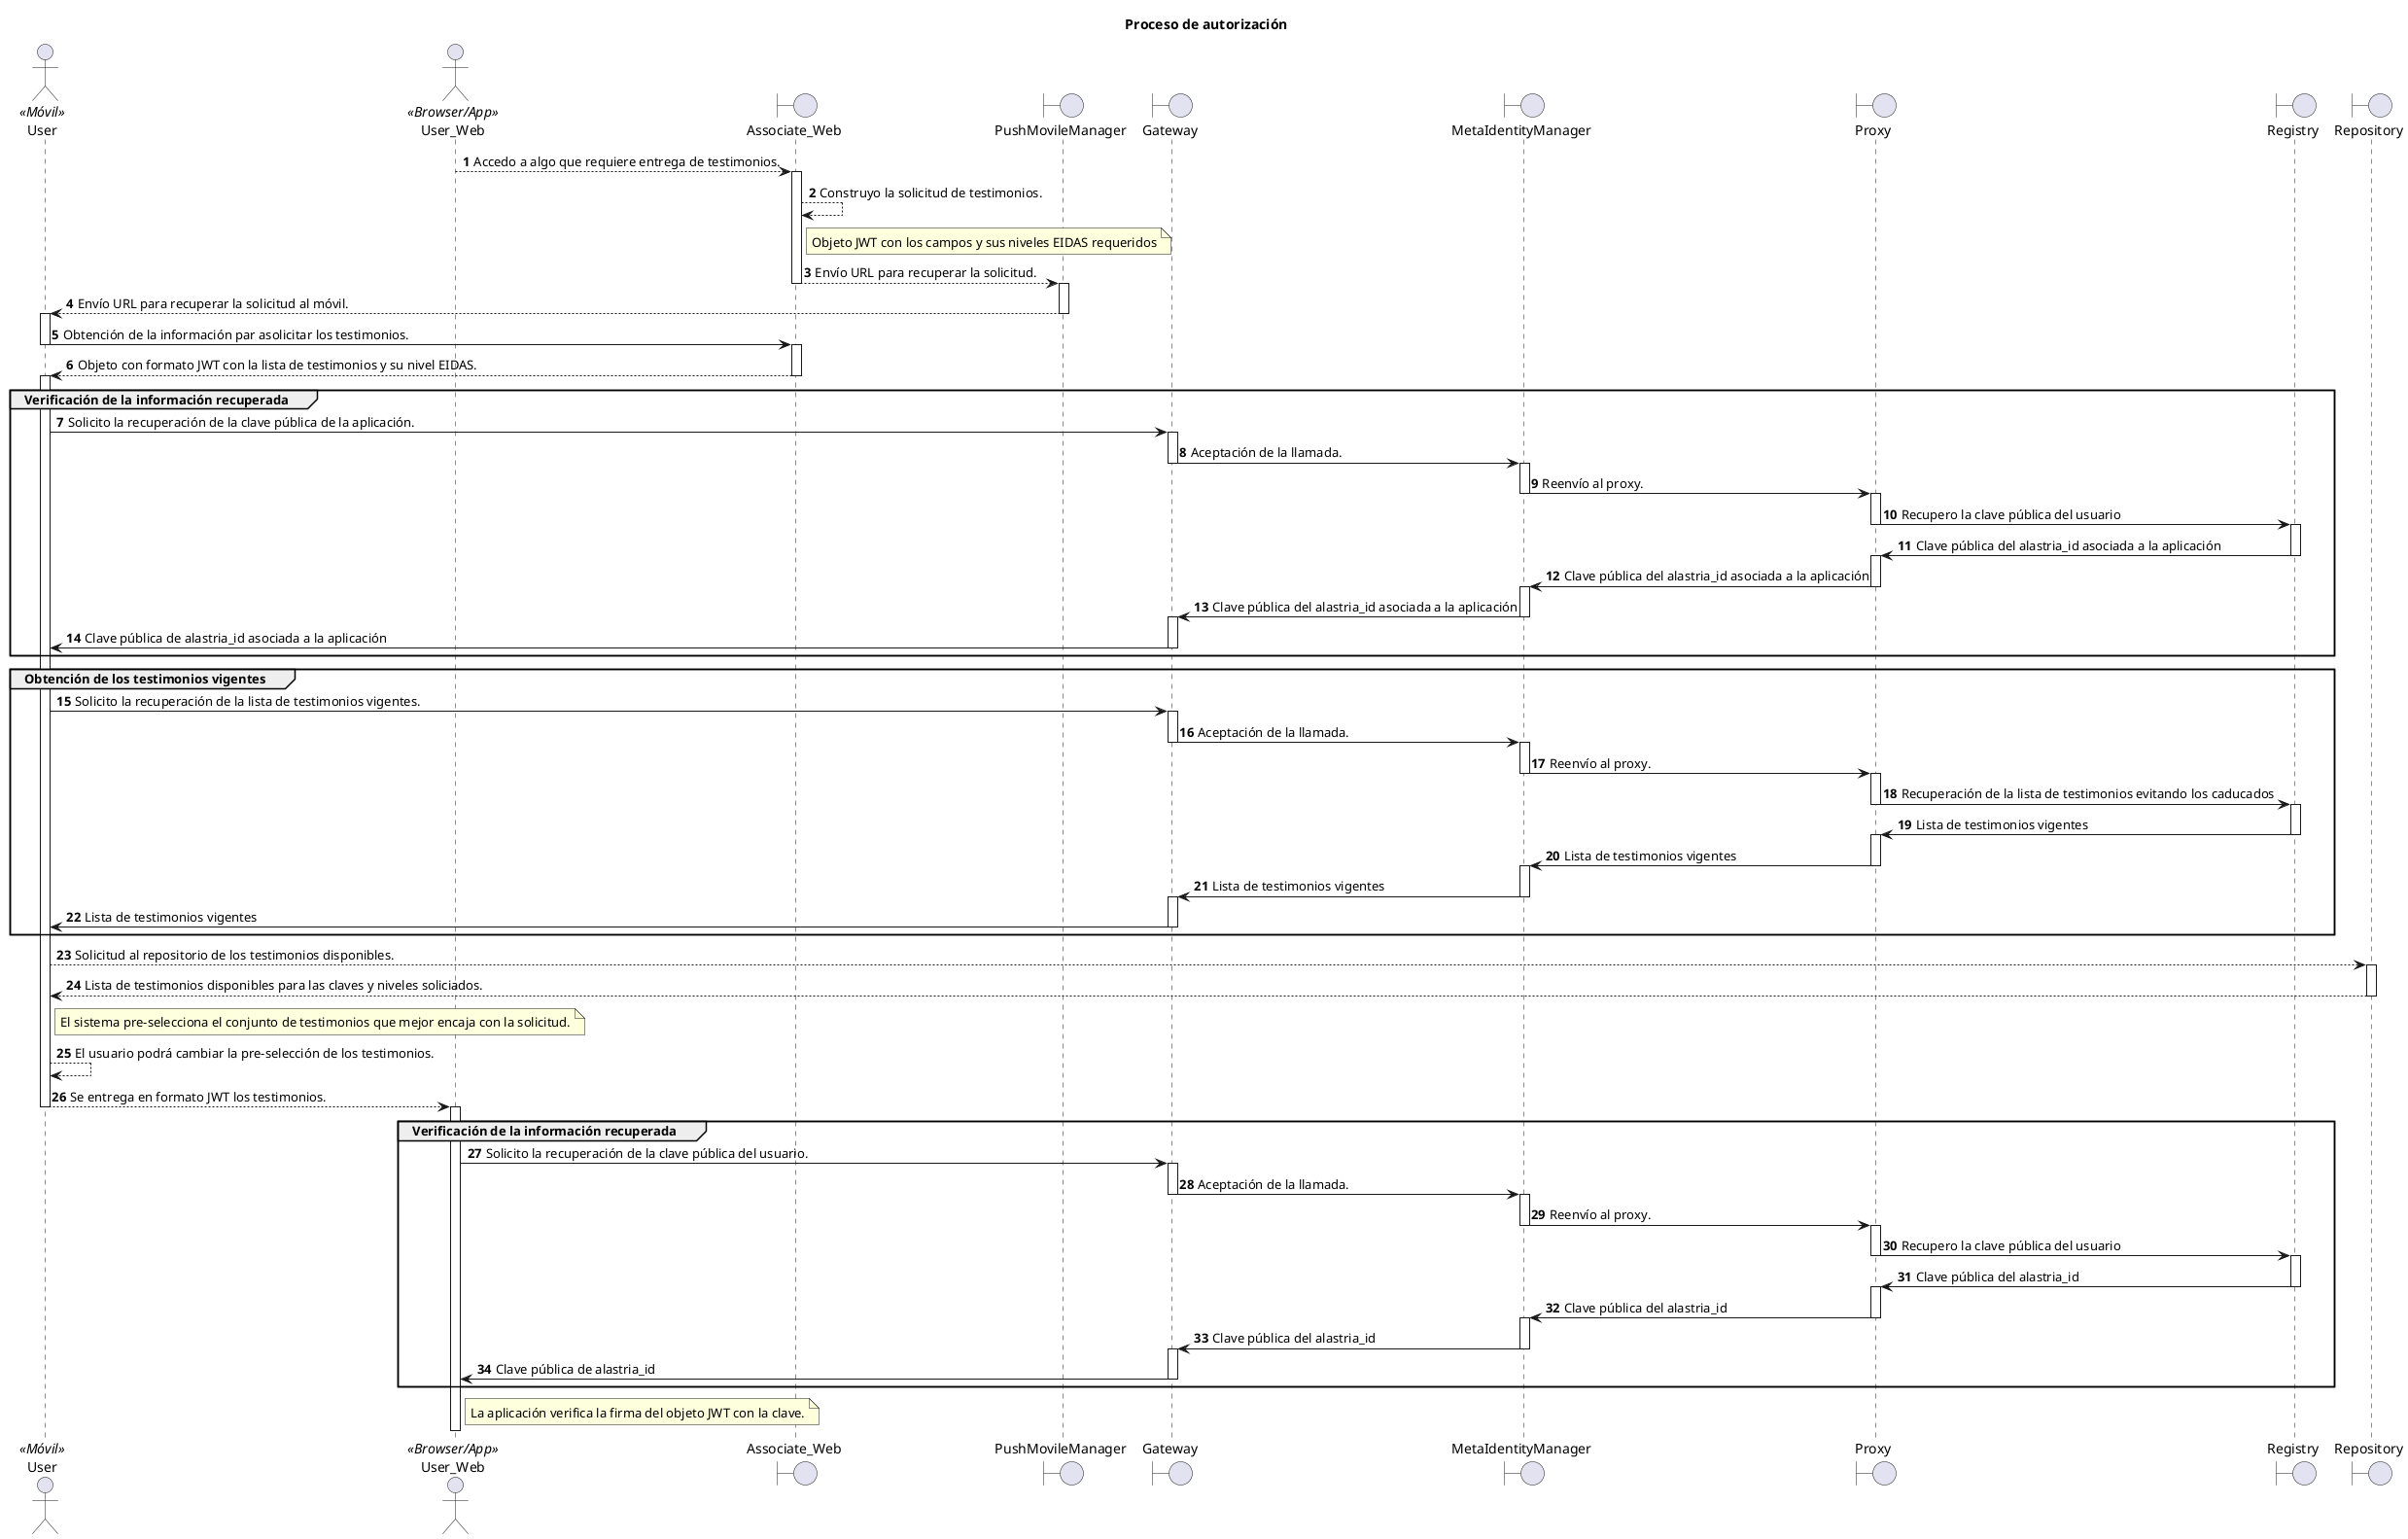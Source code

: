 @startuml

actor User <<Móvil>>
actor User_Web <<Browser/App>>
boundary  Associate_Web
boundary  PushMovileManager
boundary  Gateway
boundary  MetaIdentityManager
boundary  Proxy
boundary  Registry
boundary  Repository

autonumber

title
    Proceso de autorización
end title

User_Web --> Associate_Web: Accedo a algo que requiere entrega de testimonios.
activate Associate_Web
Associate_Web --> Associate_Web: Construyo la solicitud de testimonios.
note right Associate_Web: Objeto JWT con los campos y sus niveles EIDAS requeridos
Associate_Web --> PushMovileManager: Envío URL para recuperar la solicitud.
deactivate Associate_Web
activate PushMovileManager
PushMovileManager --> User: Envío URL para recuperar la solicitud al móvil.
deactivate PushMovileManager
activate User
User -> Associate_Web: Obtención de la información par asolicitar los testimonios.
deactivate User
activate Associate_Web
Associate_Web --> User: Objeto con formato JWT con la lista de testimonios y su nivel EIDAS.
deactivate Associate_Web
activate User
group Verificación de la información recuperada
    User->Gateway: Solicito la recuperación de la clave pública de la aplicación.
    activate Gateway
    Gateway->MetaIdentityManager: Aceptación de la llamada.
    deactivate Gateway
    activate MetaIdentityManager
    MetaIdentityManager->Proxy: Reenvío al proxy.
    deactivate MetaIdentityManager
    activate Proxy
    Proxy->Registry: Recupero la clave pública del usuario
    deactivate Proxy
    activate Registry
    Registry->Proxy: Clave pública del alastria_id asociada a la aplicación 
    deactivate Registry
    activate Proxy
    Proxy->MetaIdentityManager: Clave pública del alastria_id asociada a la aplicación
    deactivate Proxy
    activate MetaIdentityManager
    MetaIdentityManager->Gateway: Clave pública del alastria_id asociada a la aplicación
    deactivate MetaIdentityManager
    activate Gateway
    Gateway->User: Clave pública de alastria_id asociada a la aplicación
    deactivate Gateway
end
group Obtención de los testimonios vigentes
    User->Gateway: Solicito la recuperación de la lista de testimonios vigentes.
    activate Gateway
    Gateway->MetaIdentityManager: Aceptación de la llamada.
    deactivate Gateway
    activate MetaIdentityManager
    MetaIdentityManager->Proxy: Reenvío al proxy.
    deactivate MetaIdentityManager
    activate Proxy
    Proxy->Registry: Recuperación de la lista de testimonios evitando los caducados
    deactivate Proxy
    activate Registry
    Registry->Proxy: Lista de testimonios vigentes
    deactivate Registry
    activate Proxy
    Proxy->MetaIdentityManager: Lista de testimonios vigentes
    deactivate Proxy
    activate MetaIdentityManager
    MetaIdentityManager->Gateway: Lista de testimonios vigentes
    deactivate MetaIdentityManager
    activate Gateway
    Gateway->User: Lista de testimonios vigentes
    deactivate Gateway
end
User --> Repository: Solicitud al repositorio de los testimonios disponibles.
activate Repository
Repository --> User: Lista de testimonios disponibles para las claves y niveles soliciados.
deactivate Repository
note right User: El sistema pre-selecciona el conjunto de testimonios que mejor encaja con la solicitud.
User --> User: El usuario podrá cambiar la pre-selección de los testimonios.

User --> User_Web: Se entrega en formato JWT los testimonios.
deactivate User
activate User_Web
group Verificación de la información recuperada
    User_Web->Gateway: Solicito la recuperación de la clave pública del usuario.
    activate Gateway
    Gateway->MetaIdentityManager: Aceptación de la llamada.
    deactivate Gateway
    activate MetaIdentityManager
    MetaIdentityManager->Proxy: Reenvío al proxy.
    deactivate MetaIdentityManager
    activate Proxy
    Proxy->Registry: Recupero la clave pública del usuario
    deactivate Proxy
    activate Registry
    Registry->Proxy: Clave pública del alastria_id
    deactivate Registry
    activate Proxy
    Proxy->MetaIdentityManager: Clave pública del alastria_id
    deactivate Proxy
    activate MetaIdentityManager
    MetaIdentityManager->Gateway: Clave pública del alastria_id
    deactivate MetaIdentityManager
    activate Gateway
    Gateway->User_Web: Clave pública de alastria_id
    deactivate Gateway
end
note right User_Web: La aplicación verifica la firma del objeto JWT con la clave.
deactivate User_Web
@enduml